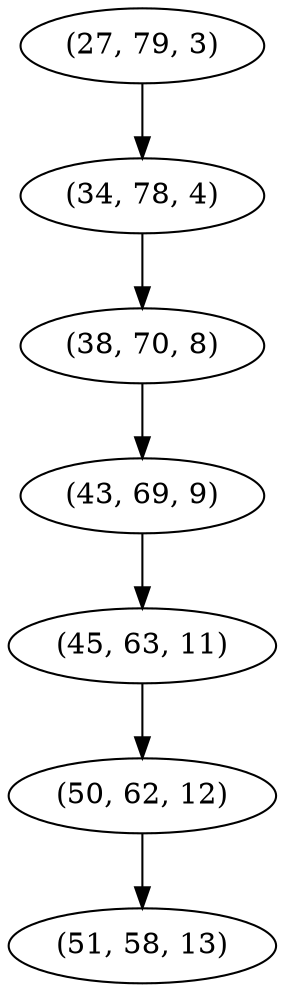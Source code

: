 digraph tree {
    "(27, 79, 3)";
    "(34, 78, 4)";
    "(38, 70, 8)";
    "(43, 69, 9)";
    "(45, 63, 11)";
    "(50, 62, 12)";
    "(51, 58, 13)";
    "(27, 79, 3)" -> "(34, 78, 4)";
    "(34, 78, 4)" -> "(38, 70, 8)";
    "(38, 70, 8)" -> "(43, 69, 9)";
    "(43, 69, 9)" -> "(45, 63, 11)";
    "(45, 63, 11)" -> "(50, 62, 12)";
    "(50, 62, 12)" -> "(51, 58, 13)";
}
